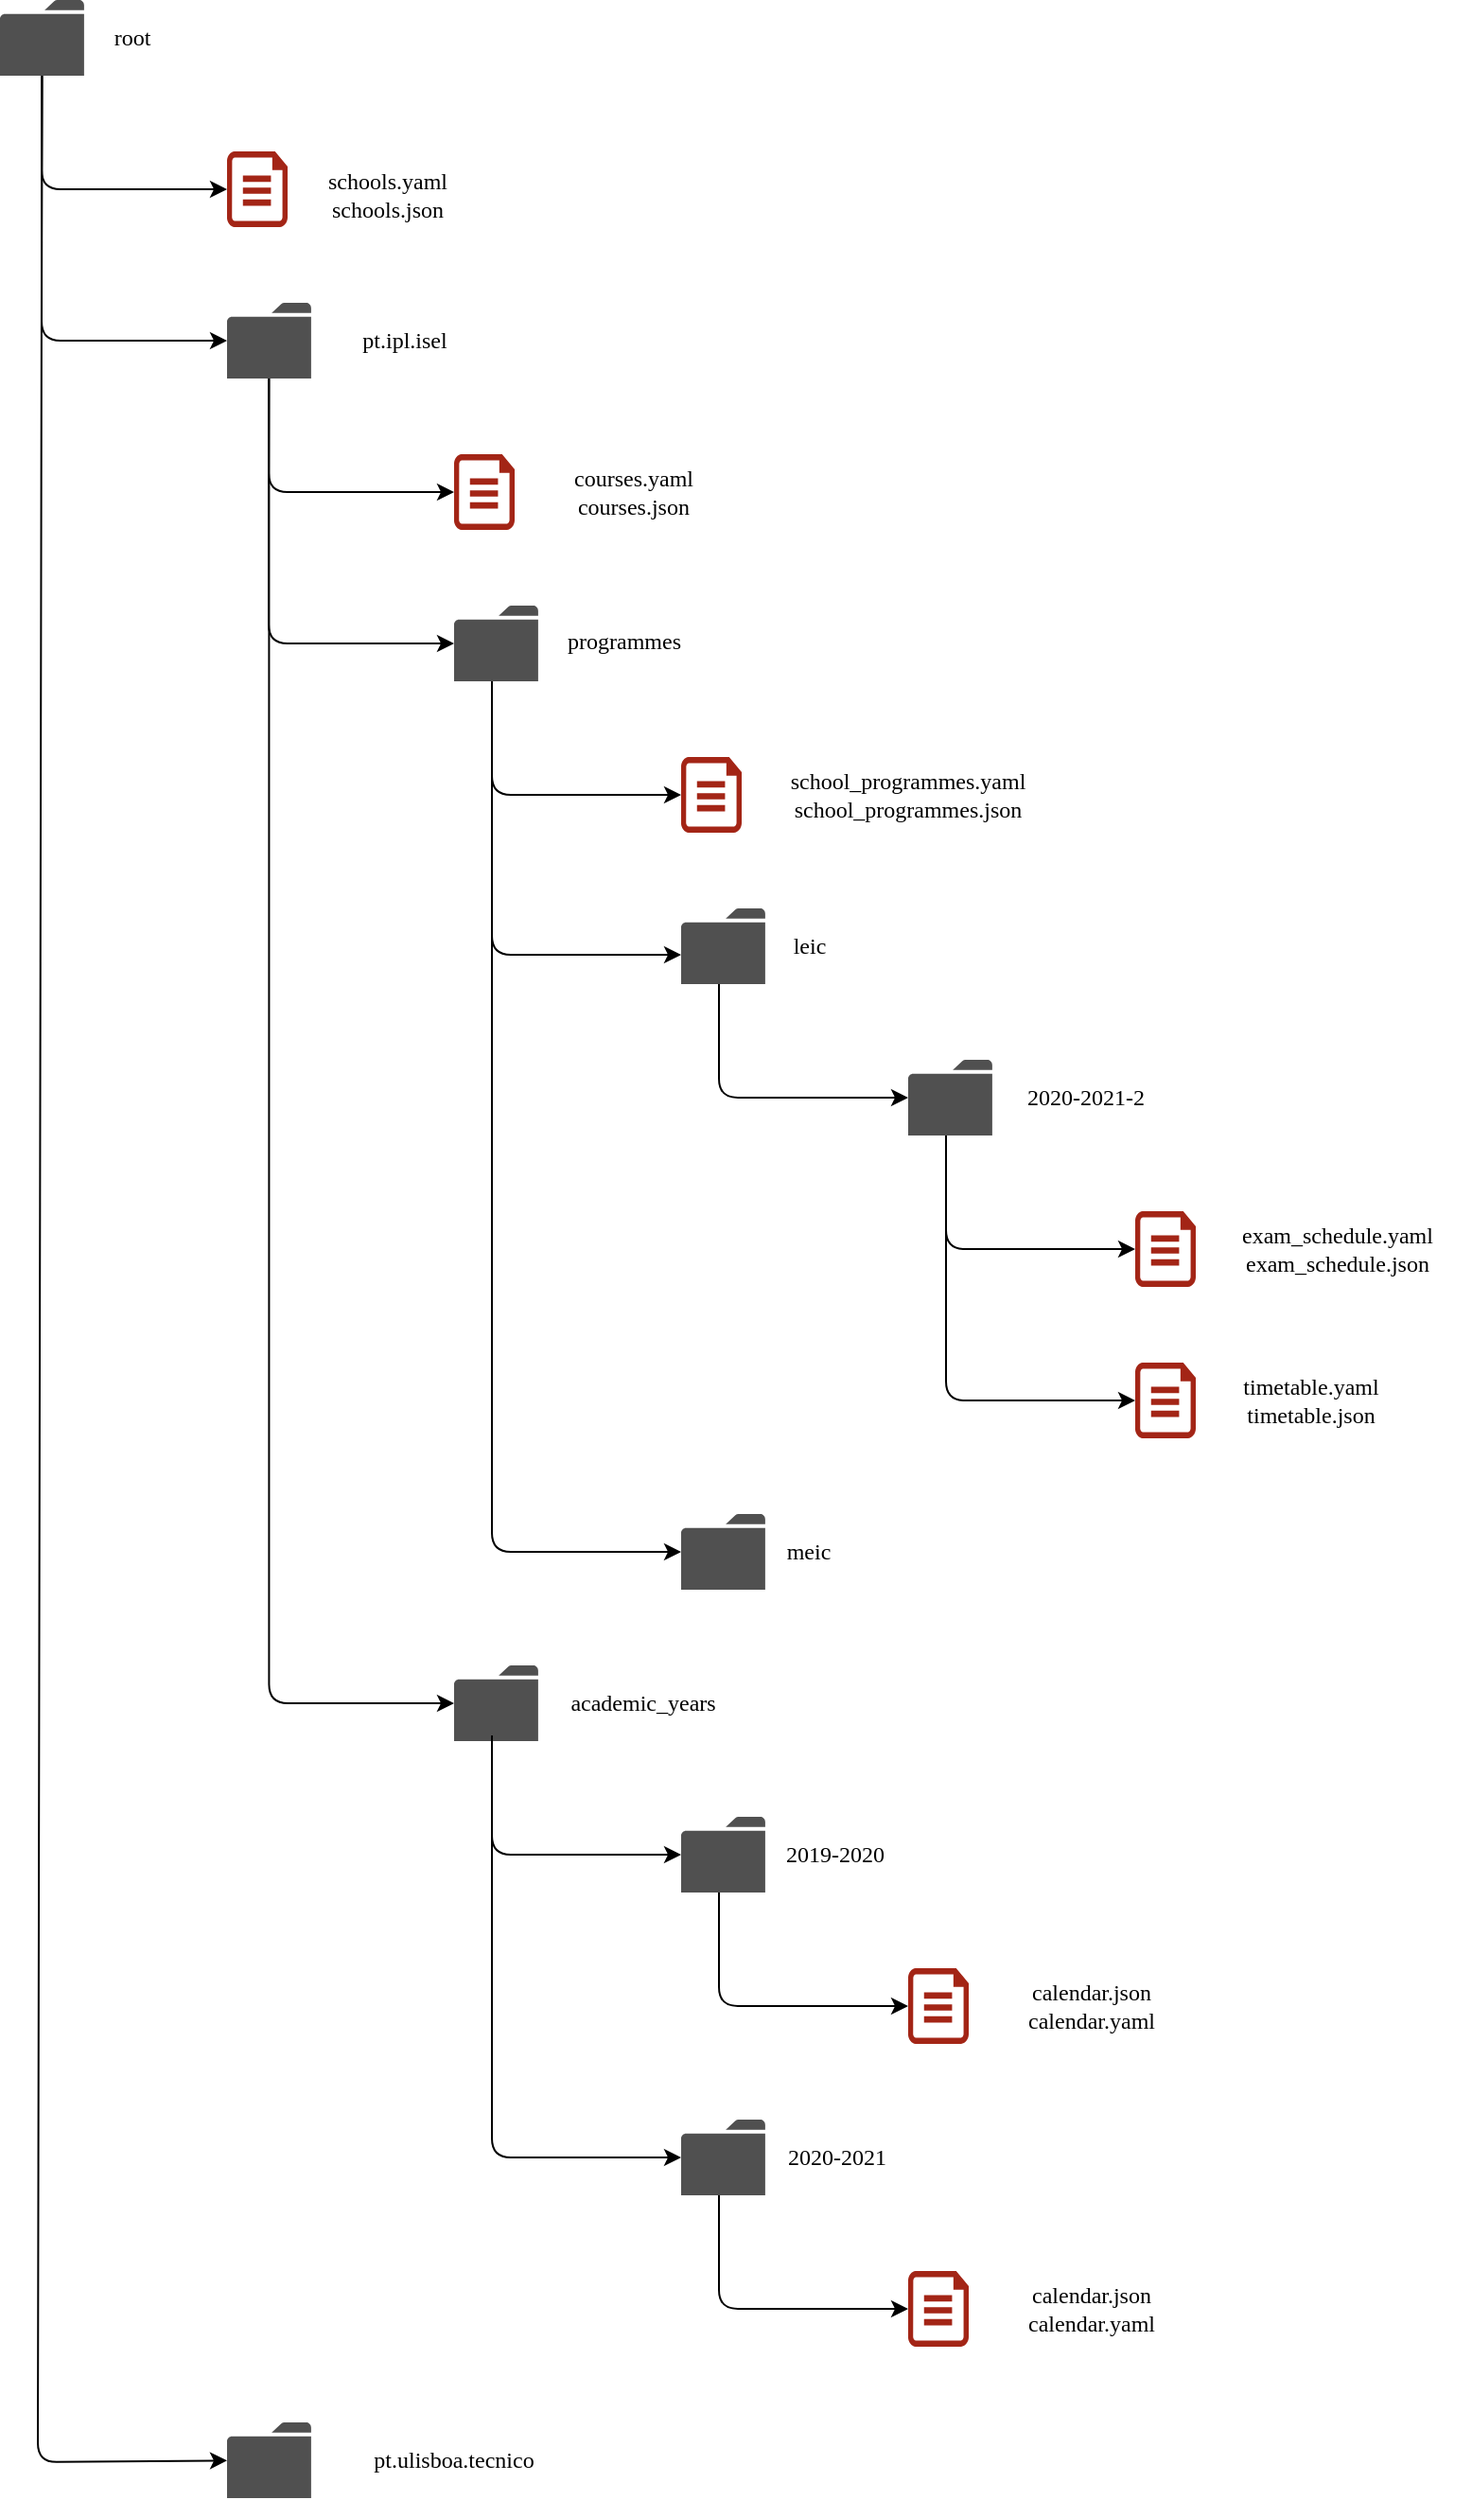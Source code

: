 <mxfile version="14.6.13" type="device"><diagram id="_I3ZQgT3PPzYDVT_q4WO" name="Page-1"><mxGraphModel dx="1422" dy="822" grid="1" gridSize="10" guides="1" tooltips="1" connect="1" arrows="1" fold="1" page="1" pageScale="1" pageWidth="827" pageHeight="1169" math="0" shadow="0"><root><mxCell id="0"/><mxCell id="1" parent="0"/><mxCell id="C2nZvSyxEZUGLSGIASQ8-2" value="" style="pointerEvents=1;shadow=0;dashed=0;html=1;strokeColor=none;fillColor=#505050;labelPosition=center;verticalLabelPosition=bottom;verticalAlign=top;outlineConnect=0;align=center;shape=mxgraph.office.concepts.folder;aspect=fixed;" parent="1" vertex="1"><mxGeometry x="160" y="200" width="44.44" height="40" as="geometry"/></mxCell><mxCell id="C2nZvSyxEZUGLSGIASQ8-4" value="&lt;font face=&quot;Lucida Console&quot;&gt;pt.ipl.isel&lt;/font&gt;" style="text;html=1;strokeColor=none;fillColor=none;align=center;verticalAlign=middle;whiteSpace=wrap;rounded=0;" parent="1" vertex="1"><mxGeometry x="204.44" y="210" width="100" height="20" as="geometry"/></mxCell><mxCell id="C2nZvSyxEZUGLSGIASQ8-5" value="" style="pointerEvents=1;shadow=0;dashed=0;html=1;strokeColor=none;fillColor=#505050;labelPosition=center;verticalLabelPosition=bottom;verticalAlign=top;outlineConnect=0;align=center;shape=mxgraph.office.concepts.folder;aspect=fixed;" parent="1" vertex="1"><mxGeometry x="280" y="360" width="44.44" height="40" as="geometry"/></mxCell><mxCell id="C2nZvSyxEZUGLSGIASQ8-6" value="&lt;font face=&quot;Lucida Console&quot;&gt;programmes&lt;/font&gt;" style="text;html=1;strokeColor=none;fillColor=none;align=center;verticalAlign=middle;whiteSpace=wrap;rounded=0;" parent="1" vertex="1"><mxGeometry x="330" y="368.5" width="80" height="20" as="geometry"/></mxCell><mxCell id="C2nZvSyxEZUGLSGIASQ8-8" value="" style="pointerEvents=1;shadow=0;dashed=0;html=1;strokeColor=none;fillColor=#505050;labelPosition=center;verticalLabelPosition=bottom;verticalAlign=top;outlineConnect=0;align=center;shape=mxgraph.office.concepts.folder;aspect=fixed;" parent="1" vertex="1"><mxGeometry x="400" y="840" width="44.44" height="40" as="geometry"/></mxCell><mxCell id="C2nZvSyxEZUGLSGIASQ8-9" value="meic" style="text;html=1;strokeColor=none;fillColor=none;align=center;verticalAlign=middle;whiteSpace=wrap;rounded=0;fontFamily=Lucida Console;" parent="1" vertex="1"><mxGeometry x="450" y="850" width="35" height="20" as="geometry"/></mxCell><mxCell id="C2nZvSyxEZUGLSGIASQ8-10" value="" style="endArrow=classic;html=1;edgeStyle=orthogonalEdgeStyle;" parent="1" target="C2nZvSyxEZUGLSGIASQ8-8" edge="1" source="C2nZvSyxEZUGLSGIASQ8-5"><mxGeometry width="50" height="50" relative="1" as="geometry"><mxPoint x="240" y="490" as="sourcePoint"/><mxPoint x="545" y="721" as="targetPoint"/><Array as="points"><mxPoint x="300" y="860"/></Array></mxGeometry></mxCell><mxCell id="C2nZvSyxEZUGLSGIASQ8-12" value="&lt;font face=&quot;Lucida Console&quot;&gt;root&lt;/font&gt;" style="text;html=1;strokeColor=none;fillColor=none;align=center;verticalAlign=middle;whiteSpace=wrap;rounded=0;" parent="1" vertex="1"><mxGeometry x="90" y="50" width="40" height="20" as="geometry"/></mxCell><mxCell id="C2nZvSyxEZUGLSGIASQ8-13" value="" style="endArrow=classic;html=1;" parent="1" target="C2nZvSyxEZUGLSGIASQ8-2" edge="1" source="yoB4EpLqpgJHqcLGxZPb-14"><mxGeometry width="50" height="50" relative="1" as="geometry"><mxPoint x="63.848" y="80.5" as="sourcePoint"/><mxPoint x="145" y="224" as="targetPoint"/><Array as="points"><mxPoint x="62" y="220"/></Array></mxGeometry></mxCell><mxCell id="C2nZvSyxEZUGLSGIASQ8-14" value="" style="endArrow=classic;html=1;" parent="1" target="C2nZvSyxEZUGLSGIASQ8-15" edge="1" source="yoB4EpLqpgJHqcLGxZPb-14"><mxGeometry width="50" height="50" relative="1" as="geometry"><mxPoint x="80.981" y="197" as="sourcePoint"/><mxPoint x="145" y="624.639" as="targetPoint"/><Array as="points"><mxPoint x="60" y="1341"/></Array></mxGeometry></mxCell><mxCell id="C2nZvSyxEZUGLSGIASQ8-15" value="" style="pointerEvents=1;shadow=0;dashed=0;html=1;strokeColor=none;fillColor=#505050;labelPosition=center;verticalLabelPosition=bottom;verticalAlign=top;outlineConnect=0;align=center;shape=mxgraph.office.concepts.folder;aspect=fixed;" parent="1" vertex="1"><mxGeometry x="160" y="1320" width="44.44" height="40" as="geometry"/></mxCell><mxCell id="C2nZvSyxEZUGLSGIASQ8-16" value="&lt;font face=&quot;lucida console&quot;&gt;pt.ulisboa.tecnico&lt;/font&gt;" style="text;html=1;strokeColor=none;fillColor=none;align=center;verticalAlign=middle;whiteSpace=wrap;rounded=0;" parent="1" vertex="1"><mxGeometry x="210" y="1328.75" width="140" height="22.5" as="geometry"/></mxCell><mxCell id="C2nZvSyxEZUGLSGIASQ8-37" value="" style="endArrow=classic;html=1;edgeStyle=elbowEdgeStyle;" parent="1" source="C2nZvSyxEZUGLSGIASQ8-2" target="C2nZvSyxEZUGLSGIASQ8-5" edge="1"><mxGeometry width="50" height="50" relative="1" as="geometry"><mxPoint x="200" y="330" as="sourcePoint"/><mxPoint x="230" y="266" as="targetPoint"/><Array as="points"><mxPoint x="182" y="340"/><mxPoint x="200" y="360"/><mxPoint x="230" y="370"/><mxPoint x="180" y="380"/><mxPoint x="205" y="356"/><mxPoint x="210" y="346"/></Array></mxGeometry></mxCell><mxCell id="C2nZvSyxEZUGLSGIASQ8-38" value="" style="pointerEvents=1;shadow=0;dashed=0;html=1;strokeColor=none;fillColor=#505050;labelPosition=center;verticalLabelPosition=bottom;verticalAlign=top;outlineConnect=0;align=center;shape=mxgraph.office.concepts.folder;aspect=fixed;" parent="1" vertex="1"><mxGeometry x="400" y="1000" width="44.45" height="40" as="geometry"/></mxCell><mxCell id="C2nZvSyxEZUGLSGIASQ8-39" value="2019-2020" style="text;html=1;strokeColor=none;fillColor=none;align=center;verticalAlign=middle;whiteSpace=wrap;rounded=0;fontFamily=Lucida Console;" parent="1" vertex="1"><mxGeometry x="444.44" y="1010" width="75" height="20" as="geometry"/></mxCell><mxCell id="C2nZvSyxEZUGLSGIASQ8-43" value="" style="endArrow=classic;html=1;edgeStyle=orthogonalEdgeStyle;" parent="1" source="C2nZvSyxEZUGLSGIASQ8-2" edge="1" target="OJl1Dn-7grQj37mWeWIh-10"><mxGeometry width="50" height="50" relative="1" as="geometry"><mxPoint x="205" y="331" as="sourcePoint"/><mxPoint x="270" y="935.034" as="targetPoint"/><Array as="points"><mxPoint x="182" y="940"/></Array></mxGeometry></mxCell><mxCell id="C2nZvSyxEZUGLSGIASQ8-44" value="" style="endArrow=classic;html=1;entryX=0;entryY=0.5;entryDx=0;entryDy=0;entryPerimeter=0;" parent="1" edge="1" target="C2nZvSyxEZUGLSGIASQ8-41"><mxGeometry width="50" height="50" relative="1" as="geometry"><mxPoint x="420" y="1040" as="sourcePoint"/><mxPoint x="485" y="1095" as="targetPoint"/><Array as="points"><mxPoint x="420" y="1100"/></Array></mxGeometry></mxCell><mxCell id="C2nZvSyxEZUGLSGIASQ8-45" value="" style="pointerEvents=1;shadow=0;dashed=0;html=1;strokeColor=none;fillColor=#505050;labelPosition=center;verticalLabelPosition=bottom;verticalAlign=top;outlineConnect=0;align=center;shape=mxgraph.office.concepts.folder;aspect=fixed;" parent="1" vertex="1"><mxGeometry x="400" y="520" width="44.44" height="40" as="geometry"/></mxCell><mxCell id="C2nZvSyxEZUGLSGIASQ8-46" value="&lt;font face=&quot;Lucida Console&quot;&gt;leic&lt;/font&gt;" style="text;html=1;strokeColor=none;fillColor=none;align=center;verticalAlign=middle;whiteSpace=wrap;rounded=0;" parent="1" vertex="1"><mxGeometry x="442.5" y="530" width="50" height="20" as="geometry"/></mxCell><mxCell id="C2nZvSyxEZUGLSGIASQ8-47" value="" style="endArrow=classic;html=1;entryX=0;entryY=0.5;entryDx=0;entryDy=0;entryPerimeter=0;" parent="1" edge="1" target="yoB4EpLqpgJHqcLGxZPb-2"><mxGeometry width="50" height="50" relative="1" as="geometry"><mxPoint x="300" y="400" as="sourcePoint"/><mxPoint x="365" y="455" as="targetPoint"/><Array as="points"><mxPoint x="300" y="460"/></Array></mxGeometry></mxCell><mxCell id="_8LK7XnPLV3TA9okoxqr-1" value="" style="group;aspect=fixed;" parent="1" vertex="1" connectable="0"><mxGeometry x="640" y="680" width="96" height="40" as="geometry"/></mxCell><mxCell id="_8LK7XnPLV3TA9okoxqr-2" value="" style="verticalLabelPosition=bottom;html=1;verticalAlign=top;align=center;strokeColor=none;shape=mxgraph.azure.cloud_services_configuration_file;pointerEvents=1;fillColor=#A32516;" parent="_8LK7XnPLV3TA9okoxqr-1" vertex="1"><mxGeometry width="32" height="40" as="geometry"/></mxCell><mxCell id="_8LK7XnPLV3TA9okoxqr-7" value="" style="endArrow=classic;html=1;entryX=0;entryY=0.5;entryDx=0;entryDy=0;entryPerimeter=0;" parent="1" edge="1" target="_8LK7XnPLV3TA9okoxqr-5"><mxGeometry width="50" height="50" relative="1" as="geometry"><mxPoint x="540" y="640" as="sourcePoint"/><mxPoint x="605" y="765" as="targetPoint"/><Array as="points"><mxPoint x="540" y="780"/></Array></mxGeometry></mxCell><mxCell id="_8LK7XnPLV3TA9okoxqr-8" value="" style="pointerEvents=1;shadow=0;dashed=0;html=1;strokeColor=none;fillColor=#505050;labelPosition=center;verticalLabelPosition=bottom;verticalAlign=top;outlineConnect=0;align=center;shape=mxgraph.office.concepts.folder;aspect=fixed;" parent="1" vertex="1"><mxGeometry x="520" y="600" width="44.44" height="40" as="geometry"/></mxCell><mxCell id="_8LK7XnPLV3TA9okoxqr-9" value="&lt;font face=&quot;Lucida Console&quot;&gt;2020-2021-2&lt;/font&gt;" style="text;html=1;strokeColor=none;fillColor=none;align=center;verticalAlign=middle;whiteSpace=wrap;rounded=0;" parent="1" vertex="1"><mxGeometry x="564.44" y="610" width="100" height="20" as="geometry"/></mxCell><mxCell id="_8LK7XnPLV3TA9okoxqr-10" value="" style="endArrow=classic;html=1;entryX=0;entryY=0.5;entryDx=0;entryDy=0;entryPerimeter=0;" parent="1" edge="1" target="_8LK7XnPLV3TA9okoxqr-2"><mxGeometry width="50" height="50" relative="1" as="geometry"><mxPoint x="540" y="640" as="sourcePoint"/><mxPoint x="605" y="695" as="targetPoint"/><Array as="points"><mxPoint x="540" y="700"/></Array></mxGeometry></mxCell><mxCell id="_8LK7XnPLV3TA9okoxqr-3" value="exam_schedule.yaml&lt;br&gt;exam_schedule.json" style="text;html=1;strokeColor=none;fillColor=none;align=center;verticalAlign=middle;whiteSpace=wrap;rounded=0;fontFamily=Lucida Console;" parent="1" vertex="1"><mxGeometry x="677" y="690" width="140" height="20" as="geometry"/></mxCell><mxCell id="OJl1Dn-7grQj37mWeWIh-4" value="" style="pointerEvents=1;shadow=0;dashed=0;html=1;strokeColor=none;fillColor=#505050;labelPosition=center;verticalLabelPosition=bottom;verticalAlign=top;outlineConnect=0;align=center;shape=mxgraph.office.concepts.folder;aspect=fixed;" parent="1" vertex="1"><mxGeometry x="400" y="1160" width="44.44" height="40" as="geometry"/></mxCell><mxCell id="OJl1Dn-7grQj37mWeWIh-8" value="" style="endArrow=classic;html=1;entryX=0;entryY=0.5;entryDx=0;entryDy=0;entryPerimeter=0;" parent="1" edge="1" target="OJl1Dn-7grQj37mWeWIh-6"><mxGeometry width="50" height="50" relative="1" as="geometry"><mxPoint x="420" y="1200" as="sourcePoint"/><mxPoint x="485" y="1255" as="targetPoint"/><Array as="points"><mxPoint x="420" y="1260"/></Array></mxGeometry></mxCell><mxCell id="OJl1Dn-7grQj37mWeWIh-9" value="2020-2021" style="text;html=1;strokeColor=none;fillColor=none;align=center;verticalAlign=middle;whiteSpace=wrap;rounded=0;fontFamily=Lucida Console;" parent="1" vertex="1"><mxGeometry x="445" y="1170" width="75" height="20" as="geometry"/></mxCell><mxCell id="OJl1Dn-7grQj37mWeWIh-10" value="" style="pointerEvents=1;shadow=0;dashed=0;html=1;strokeColor=none;fillColor=#505050;labelPosition=center;verticalLabelPosition=bottom;verticalAlign=top;outlineConnect=0;align=center;shape=mxgraph.office.concepts.folder;aspect=fixed;" parent="1" vertex="1"><mxGeometry x="280" y="920" width="44.44" height="40" as="geometry"/></mxCell><mxCell id="OJl1Dn-7grQj37mWeWIh-11" value="&lt;font face=&quot;Lucida Console&quot;&gt;academic_years&lt;/font&gt;" style="text;html=1;strokeColor=none;fillColor=none;align=center;verticalAlign=middle;whiteSpace=wrap;rounded=0;" parent="1" vertex="1"><mxGeometry x="330" y="930" width="100" height="20" as="geometry"/></mxCell><mxCell id="OJl1Dn-7grQj37mWeWIh-12" value="" style="endArrow=classic;html=1;edgeStyle=orthogonalEdgeStyle;" parent="1" edge="1" target="OJl1Dn-7grQj37mWeWIh-4"><mxGeometry width="50" height="50" relative="1" as="geometry"><mxPoint x="300" y="957" as="sourcePoint"/><mxPoint x="365" y="1212" as="targetPoint"/><Array as="points"><mxPoint x="300" y="1180"/></Array></mxGeometry></mxCell><mxCell id="OJl1Dn-7grQj37mWeWIh-13" value="" style="endArrow=classic;html=1;" parent="1" target="C2nZvSyxEZUGLSGIASQ8-38" edge="1"><mxGeometry width="50" height="50" relative="1" as="geometry"><mxPoint x="300" y="958" as="sourcePoint"/><mxPoint x="360" y="1062" as="targetPoint"/><Array as="points"><mxPoint x="300" y="1020"/></Array></mxGeometry></mxCell><mxCell id="yoB4EpLqpgJHqcLGxZPb-1" value="" style="group;aspect=fixed;" vertex="1" connectable="0" parent="1"><mxGeometry x="400" y="440" width="96" height="40" as="geometry"/></mxCell><mxCell id="yoB4EpLqpgJHqcLGxZPb-2" value="" style="verticalLabelPosition=bottom;html=1;verticalAlign=top;align=center;strokeColor=none;shape=mxgraph.azure.cloud_services_configuration_file;pointerEvents=1;fillColor=#A32516;" vertex="1" parent="yoB4EpLqpgJHqcLGxZPb-1"><mxGeometry width="32" height="40" as="geometry"/></mxCell><mxCell id="yoB4EpLqpgJHqcLGxZPb-3" value="school_programmes.yaml&lt;br&gt;school_programmes.json" style="text;html=1;strokeColor=none;fillColor=none;align=center;verticalAlign=middle;whiteSpace=wrap;rounded=0;fontFamily=Lucida Console;" vertex="1" parent="1"><mxGeometry x="480" y="450" width="80" height="20" as="geometry"/></mxCell><mxCell id="yoB4EpLqpgJHqcLGxZPb-6" value="" style="verticalLabelPosition=bottom;html=1;verticalAlign=top;align=center;strokeColor=none;shape=mxgraph.azure.cloud_services_configuration_file;pointerEvents=1;fillColor=#A32516;aspect=fixed;" vertex="1" parent="1"><mxGeometry x="160" y="120" width="32" height="40" as="geometry"/></mxCell><mxCell id="yoB4EpLqpgJHqcLGxZPb-7" value="schools.yaml&lt;br&gt;schools.json" style="text;html=1;strokeColor=none;fillColor=none;align=center;verticalAlign=middle;whiteSpace=wrap;rounded=0;fontFamily=Lucida Console;" vertex="1" parent="1"><mxGeometry x="205" y="132.5" width="80" height="20" as="geometry"/></mxCell><mxCell id="yoB4EpLqpgJHqcLGxZPb-9" value="" style="endArrow=classic;html=1;entryX=0;entryY=0.5;entryDx=0;entryDy=0;entryPerimeter=0;jumpSize=6;" edge="1" parent="1" source="yoB4EpLqpgJHqcLGxZPb-14" target="yoB4EpLqpgJHqcLGxZPb-6"><mxGeometry width="50" height="50" relative="1" as="geometry"><mxPoint x="71.336" y="80.5" as="sourcePoint"/><mxPoint x="170" y="126.101" as="targetPoint"/><Array as="points"><mxPoint x="62" y="140"/></Array></mxGeometry></mxCell><mxCell id="yoB4EpLqpgJHqcLGxZPb-10" value="" style="group;aspect=fixed;" vertex="1" connectable="0" parent="1"><mxGeometry x="280" y="280" width="135" height="40" as="geometry"/></mxCell><mxCell id="yoB4EpLqpgJHqcLGxZPb-11" value="" style="verticalLabelPosition=bottom;html=1;verticalAlign=top;align=center;strokeColor=none;shape=mxgraph.azure.cloud_services_configuration_file;pointerEvents=1;fillColor=#A32516;" vertex="1" parent="yoB4EpLqpgJHqcLGxZPb-10"><mxGeometry width="32" height="40" as="geometry"/></mxCell><mxCell id="yoB4EpLqpgJHqcLGxZPb-12" value="courses.yaml&lt;br&gt;courses.json" style="text;html=1;strokeColor=none;fillColor=none;align=center;verticalAlign=middle;whiteSpace=wrap;rounded=0;fontFamily=Lucida Console;" vertex="1" parent="yoB4EpLqpgJHqcLGxZPb-10"><mxGeometry x="55" y="10" width="80" height="20" as="geometry"/></mxCell><mxCell id="yoB4EpLqpgJHqcLGxZPb-13" value="" style="endArrow=classic;html=1;entryX=0;entryY=0.5;entryDx=0;entryDy=0;entryPerimeter=0;" edge="1" parent="1" source="C2nZvSyxEZUGLSGIASQ8-2" target="yoB4EpLqpgJHqcLGxZPb-11"><mxGeometry width="50" height="50" relative="1" as="geometry"><mxPoint x="205" y="243" as="sourcePoint"/><mxPoint x="270" y="298" as="targetPoint"/><Array as="points"><mxPoint x="182" y="300"/></Array></mxGeometry></mxCell><mxCell id="yoB4EpLqpgJHqcLGxZPb-14" value="" style="pointerEvents=1;shadow=0;dashed=0;html=1;strokeColor=none;fillColor=#505050;labelPosition=center;verticalLabelPosition=bottom;verticalAlign=top;outlineConnect=0;align=center;shape=mxgraph.office.concepts.folder;aspect=fixed;" vertex="1" parent="1"><mxGeometry x="40" y="40" width="44.44" height="40" as="geometry"/></mxCell><mxCell id="C2nZvSyxEZUGLSGIASQ8-41" value="" style="verticalLabelPosition=bottom;html=1;verticalAlign=top;align=center;strokeColor=none;shape=mxgraph.azure.cloud_services_configuration_file;pointerEvents=1;fillColor=#A32516;aspect=fixed;" parent="1" vertex="1"><mxGeometry x="520" y="1080" width="32" height="40" as="geometry"/></mxCell><mxCell id="C2nZvSyxEZUGLSGIASQ8-42" value="calendar.json&lt;br&gt;calendar.yaml" style="text;html=1;strokeColor=none;fillColor=none;align=center;verticalAlign=middle;whiteSpace=wrap;rounded=0;fontFamily=Lucida Console;" parent="1" vertex="1"><mxGeometry x="552" y="1090" width="130" height="20" as="geometry"/></mxCell><mxCell id="OJl1Dn-7grQj37mWeWIh-6" value="" style="verticalLabelPosition=bottom;html=1;verticalAlign=top;align=center;strokeColor=none;shape=mxgraph.azure.cloud_services_configuration_file;pointerEvents=1;fillColor=#A32516;aspect=fixed;" parent="1" vertex="1"><mxGeometry x="520" y="1240" width="32" height="40" as="geometry"/></mxCell><mxCell id="OJl1Dn-7grQj37mWeWIh-7" value="calendar.json&lt;br&gt;calendar.yaml" style="text;html=1;strokeColor=none;fillColor=none;align=center;verticalAlign=middle;whiteSpace=wrap;rounded=0;fontFamily=Lucida Console;" parent="1" vertex="1"><mxGeometry x="552" y="1250" width="130" height="20" as="geometry"/></mxCell><mxCell id="yoB4EpLqpgJHqcLGxZPb-19" value="" style="endArrow=classic;html=1;entryX=0;entryY=0.5;entryDx=0;entryDy=0;entryPerimeter=0;" edge="1" parent="1"><mxGeometry width="50" height="50" relative="1" as="geometry"><mxPoint x="300" y="485" as="sourcePoint"/><mxPoint x="400" y="544.5" as="targetPoint"/><Array as="points"><mxPoint x="300" y="544.5"/></Array></mxGeometry></mxCell><mxCell id="yoB4EpLqpgJHqcLGxZPb-20" value="" style="endArrow=classic;html=1;entryX=0;entryY=0.5;entryDx=0;entryDy=0;entryPerimeter=0;" edge="1" parent="1"><mxGeometry width="50" height="50" relative="1" as="geometry"><mxPoint x="420" y="560" as="sourcePoint"/><mxPoint x="520" y="620" as="targetPoint"/><Array as="points"><mxPoint x="420" y="620"/></Array></mxGeometry></mxCell><mxCell id="_8LK7XnPLV3TA9okoxqr-5" value="" style="verticalLabelPosition=bottom;html=1;verticalAlign=top;align=center;strokeColor=none;shape=mxgraph.azure.cloud_services_configuration_file;pointerEvents=1;fillColor=#A32516;" parent="1" vertex="1"><mxGeometry x="640" y="760" width="32" height="40" as="geometry"/></mxCell><mxCell id="_8LK7XnPLV3TA9okoxqr-6" value="timetable.yaml&lt;br&gt;timetable.json" style="text;html=1;strokeColor=none;fillColor=none;align=center;verticalAlign=middle;whiteSpace=wrap;rounded=0;fontFamily=Lucida Console;" parent="1" vertex="1"><mxGeometry x="688" y="772" width="90" height="16" as="geometry"/></mxCell></root></mxGraphModel></diagram></mxfile>